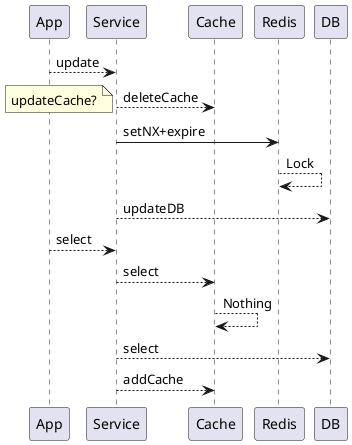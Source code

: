 @startuml
App --> Service: update
Service --> Cache: deleteCache
note left: updateCache?
Service -> Redis: setNX+expire
Redis --> Redis: Lock
Service --> DB: updateDB
App --> Service: select
Service --> Cache: select
Cache --> Cache: Nothing
Service --> DB: select
Service --> Cache: addCache

@enduml